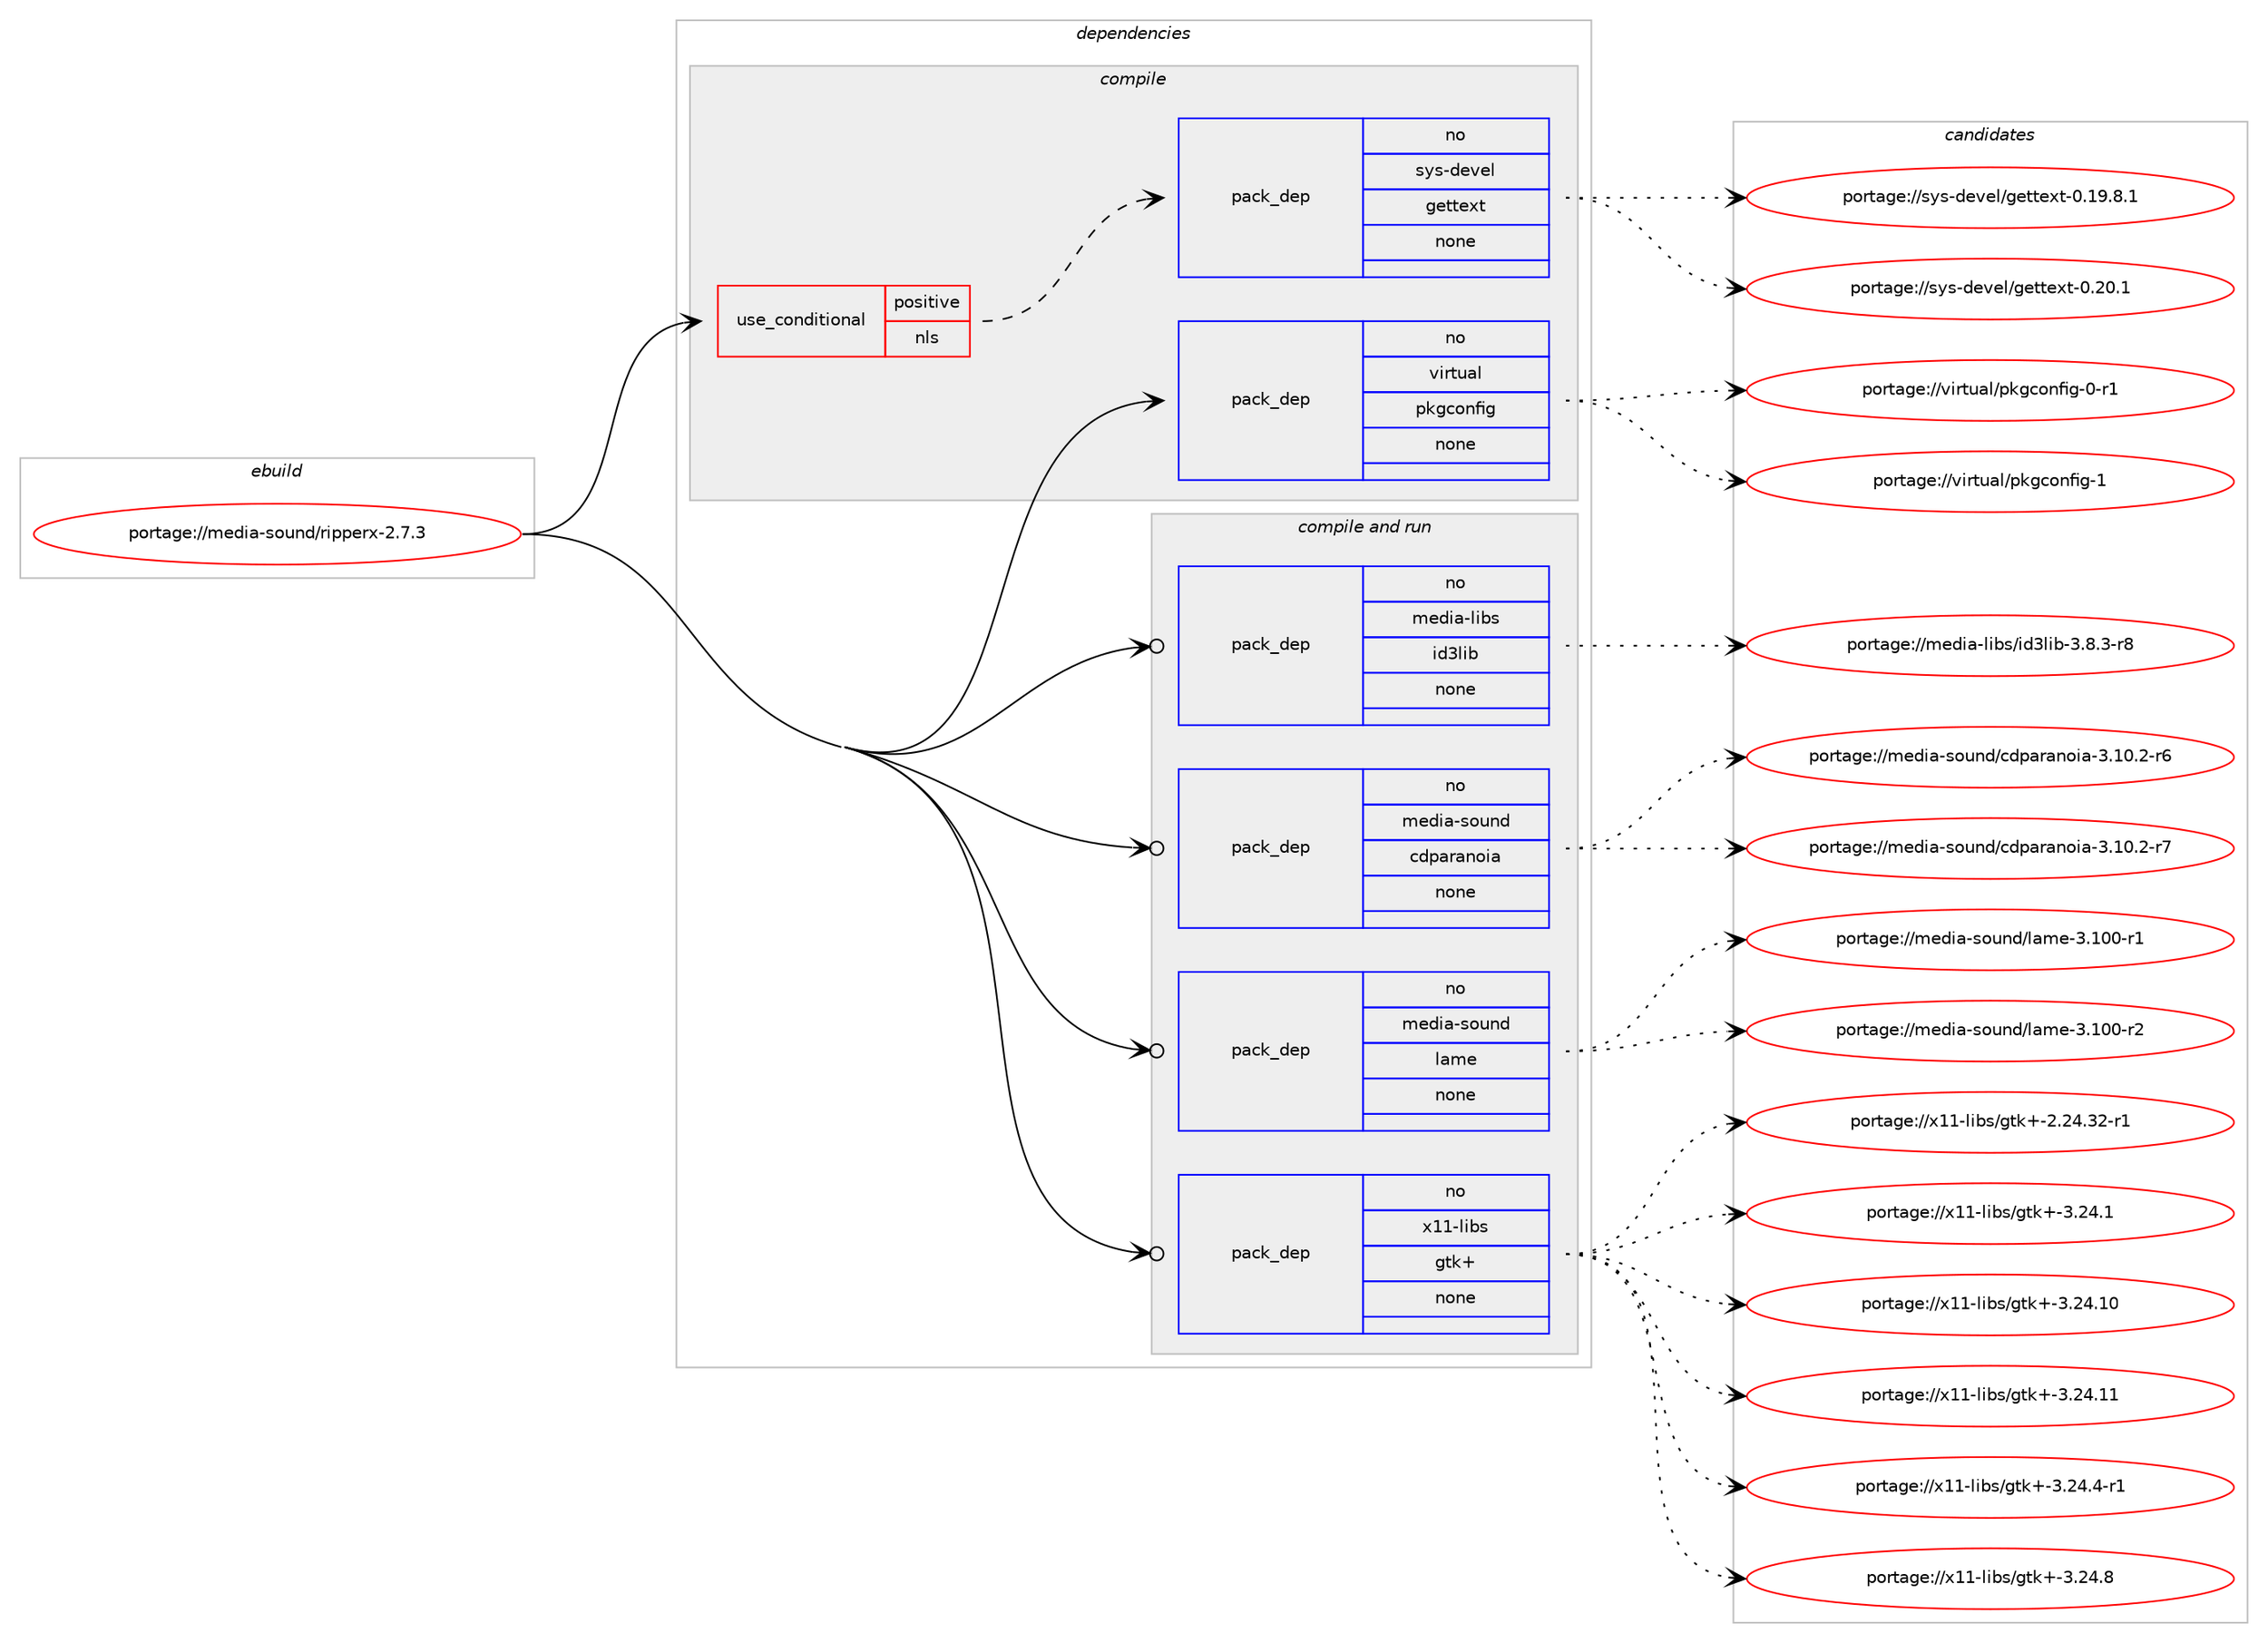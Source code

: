 digraph prolog {

# *************
# Graph options
# *************

newrank=true;
concentrate=true;
compound=true;
graph [rankdir=LR,fontname=Helvetica,fontsize=10,ranksep=1.5];#, ranksep=2.5, nodesep=0.2];
edge  [arrowhead=vee];
node  [fontname=Helvetica,fontsize=10];

# **********
# The ebuild
# **********

subgraph cluster_leftcol {
color=gray;
rank=same;
label=<<i>ebuild</i>>;
id [label="portage://media-sound/ripperx-2.7.3", color=red, width=4, href="../media-sound/ripperx-2.7.3.svg"];
}

# ****************
# The dependencies
# ****************

subgraph cluster_midcol {
color=gray;
label=<<i>dependencies</i>>;
subgraph cluster_compile {
fillcolor="#eeeeee";
style=filled;
label=<<i>compile</i>>;
subgraph cond83634 {
dependency336411 [label=<<TABLE BORDER="0" CELLBORDER="1" CELLSPACING="0" CELLPADDING="4"><TR><TD ROWSPAN="3" CELLPADDING="10">use_conditional</TD></TR><TR><TD>positive</TD></TR><TR><TD>nls</TD></TR></TABLE>>, shape=none, color=red];
subgraph pack247248 {
dependency336412 [label=<<TABLE BORDER="0" CELLBORDER="1" CELLSPACING="0" CELLPADDING="4" WIDTH="220"><TR><TD ROWSPAN="6" CELLPADDING="30">pack_dep</TD></TR><TR><TD WIDTH="110">no</TD></TR><TR><TD>sys-devel</TD></TR><TR><TD>gettext</TD></TR><TR><TD>none</TD></TR><TR><TD></TD></TR></TABLE>>, shape=none, color=blue];
}
dependency336411:e -> dependency336412:w [weight=20,style="dashed",arrowhead="vee"];
}
id:e -> dependency336411:w [weight=20,style="solid",arrowhead="vee"];
subgraph pack247249 {
dependency336413 [label=<<TABLE BORDER="0" CELLBORDER="1" CELLSPACING="0" CELLPADDING="4" WIDTH="220"><TR><TD ROWSPAN="6" CELLPADDING="30">pack_dep</TD></TR><TR><TD WIDTH="110">no</TD></TR><TR><TD>virtual</TD></TR><TR><TD>pkgconfig</TD></TR><TR><TD>none</TD></TR><TR><TD></TD></TR></TABLE>>, shape=none, color=blue];
}
id:e -> dependency336413:w [weight=20,style="solid",arrowhead="vee"];
}
subgraph cluster_compileandrun {
fillcolor="#eeeeee";
style=filled;
label=<<i>compile and run</i>>;
subgraph pack247250 {
dependency336414 [label=<<TABLE BORDER="0" CELLBORDER="1" CELLSPACING="0" CELLPADDING="4" WIDTH="220"><TR><TD ROWSPAN="6" CELLPADDING="30">pack_dep</TD></TR><TR><TD WIDTH="110">no</TD></TR><TR><TD>media-libs</TD></TR><TR><TD>id3lib</TD></TR><TR><TD>none</TD></TR><TR><TD></TD></TR></TABLE>>, shape=none, color=blue];
}
id:e -> dependency336414:w [weight=20,style="solid",arrowhead="odotvee"];
subgraph pack247251 {
dependency336415 [label=<<TABLE BORDER="0" CELLBORDER="1" CELLSPACING="0" CELLPADDING="4" WIDTH="220"><TR><TD ROWSPAN="6" CELLPADDING="30">pack_dep</TD></TR><TR><TD WIDTH="110">no</TD></TR><TR><TD>media-sound</TD></TR><TR><TD>cdparanoia</TD></TR><TR><TD>none</TD></TR><TR><TD></TD></TR></TABLE>>, shape=none, color=blue];
}
id:e -> dependency336415:w [weight=20,style="solid",arrowhead="odotvee"];
subgraph pack247252 {
dependency336416 [label=<<TABLE BORDER="0" CELLBORDER="1" CELLSPACING="0" CELLPADDING="4" WIDTH="220"><TR><TD ROWSPAN="6" CELLPADDING="30">pack_dep</TD></TR><TR><TD WIDTH="110">no</TD></TR><TR><TD>media-sound</TD></TR><TR><TD>lame</TD></TR><TR><TD>none</TD></TR><TR><TD></TD></TR></TABLE>>, shape=none, color=blue];
}
id:e -> dependency336416:w [weight=20,style="solid",arrowhead="odotvee"];
subgraph pack247253 {
dependency336417 [label=<<TABLE BORDER="0" CELLBORDER="1" CELLSPACING="0" CELLPADDING="4" WIDTH="220"><TR><TD ROWSPAN="6" CELLPADDING="30">pack_dep</TD></TR><TR><TD WIDTH="110">no</TD></TR><TR><TD>x11-libs</TD></TR><TR><TD>gtk+</TD></TR><TR><TD>none</TD></TR><TR><TD></TD></TR></TABLE>>, shape=none, color=blue];
}
id:e -> dependency336417:w [weight=20,style="solid",arrowhead="odotvee"];
}
subgraph cluster_run {
fillcolor="#eeeeee";
style=filled;
label=<<i>run</i>>;
}
}

# **************
# The candidates
# **************

subgraph cluster_choices {
rank=same;
color=gray;
label=<<i>candidates</i>>;

subgraph choice247248 {
color=black;
nodesep=1;
choiceportage1151211154510010111810110847103101116116101120116454846495746564649 [label="portage://sys-devel/gettext-0.19.8.1", color=red, width=4,href="../sys-devel/gettext-0.19.8.1.svg"];
choiceportage115121115451001011181011084710310111611610112011645484650484649 [label="portage://sys-devel/gettext-0.20.1", color=red, width=4,href="../sys-devel/gettext-0.20.1.svg"];
dependency336412:e -> choiceportage1151211154510010111810110847103101116116101120116454846495746564649:w [style=dotted,weight="100"];
dependency336412:e -> choiceportage115121115451001011181011084710310111611610112011645484650484649:w [style=dotted,weight="100"];
}
subgraph choice247249 {
color=black;
nodesep=1;
choiceportage11810511411611797108471121071039911111010210510345484511449 [label="portage://virtual/pkgconfig-0-r1", color=red, width=4,href="../virtual/pkgconfig-0-r1.svg"];
choiceportage1181051141161179710847112107103991111101021051034549 [label="portage://virtual/pkgconfig-1", color=red, width=4,href="../virtual/pkgconfig-1.svg"];
dependency336413:e -> choiceportage11810511411611797108471121071039911111010210510345484511449:w [style=dotted,weight="100"];
dependency336413:e -> choiceportage1181051141161179710847112107103991111101021051034549:w [style=dotted,weight="100"];
}
subgraph choice247250 {
color=black;
nodesep=1;
choiceportage1091011001059745108105981154710510051108105984551465646514511456 [label="portage://media-libs/id3lib-3.8.3-r8", color=red, width=4,href="../media-libs/id3lib-3.8.3-r8.svg"];
dependency336414:e -> choiceportage1091011001059745108105981154710510051108105984551465646514511456:w [style=dotted,weight="100"];
}
subgraph choice247251 {
color=black;
nodesep=1;
choiceportage10910110010597451151111171101004799100112971149711011110597455146494846504511454 [label="portage://media-sound/cdparanoia-3.10.2-r6", color=red, width=4,href="../media-sound/cdparanoia-3.10.2-r6.svg"];
choiceportage10910110010597451151111171101004799100112971149711011110597455146494846504511455 [label="portage://media-sound/cdparanoia-3.10.2-r7", color=red, width=4,href="../media-sound/cdparanoia-3.10.2-r7.svg"];
dependency336415:e -> choiceportage10910110010597451151111171101004799100112971149711011110597455146494846504511454:w [style=dotted,weight="100"];
dependency336415:e -> choiceportage10910110010597451151111171101004799100112971149711011110597455146494846504511455:w [style=dotted,weight="100"];
}
subgraph choice247252 {
color=black;
nodesep=1;
choiceportage109101100105974511511111711010047108971091014551464948484511449 [label="portage://media-sound/lame-3.100-r1", color=red, width=4,href="../media-sound/lame-3.100-r1.svg"];
choiceportage109101100105974511511111711010047108971091014551464948484511450 [label="portage://media-sound/lame-3.100-r2", color=red, width=4,href="../media-sound/lame-3.100-r2.svg"];
dependency336416:e -> choiceportage109101100105974511511111711010047108971091014551464948484511449:w [style=dotted,weight="100"];
dependency336416:e -> choiceportage109101100105974511511111711010047108971091014551464948484511450:w [style=dotted,weight="100"];
}
subgraph choice247253 {
color=black;
nodesep=1;
choiceportage12049494510810598115471031161074345504650524651504511449 [label="portage://x11-libs/gtk+-2.24.32-r1", color=red, width=4,href="../x11-libs/gtk+-2.24.32-r1.svg"];
choiceportage12049494510810598115471031161074345514650524649 [label="portage://x11-libs/gtk+-3.24.1", color=red, width=4,href="../x11-libs/gtk+-3.24.1.svg"];
choiceportage1204949451081059811547103116107434551465052464948 [label="portage://x11-libs/gtk+-3.24.10", color=red, width=4,href="../x11-libs/gtk+-3.24.10.svg"];
choiceportage1204949451081059811547103116107434551465052464949 [label="portage://x11-libs/gtk+-3.24.11", color=red, width=4,href="../x11-libs/gtk+-3.24.11.svg"];
choiceportage120494945108105981154710311610743455146505246524511449 [label="portage://x11-libs/gtk+-3.24.4-r1", color=red, width=4,href="../x11-libs/gtk+-3.24.4-r1.svg"];
choiceportage12049494510810598115471031161074345514650524656 [label="portage://x11-libs/gtk+-3.24.8", color=red, width=4,href="../x11-libs/gtk+-3.24.8.svg"];
dependency336417:e -> choiceportage12049494510810598115471031161074345504650524651504511449:w [style=dotted,weight="100"];
dependency336417:e -> choiceportage12049494510810598115471031161074345514650524649:w [style=dotted,weight="100"];
dependency336417:e -> choiceportage1204949451081059811547103116107434551465052464948:w [style=dotted,weight="100"];
dependency336417:e -> choiceportage1204949451081059811547103116107434551465052464949:w [style=dotted,weight="100"];
dependency336417:e -> choiceportage120494945108105981154710311610743455146505246524511449:w [style=dotted,weight="100"];
dependency336417:e -> choiceportage12049494510810598115471031161074345514650524656:w [style=dotted,weight="100"];
}
}

}
